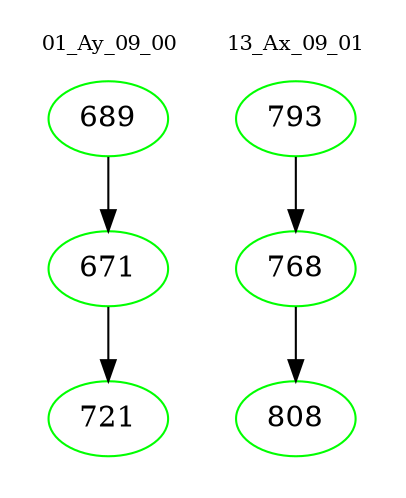 digraph{
subgraph cluster_0 {
color = white
label = "01_Ay_09_00";
fontsize=10;
T0_689 [label="689", color="green"]
T0_689 -> T0_671 [color="black"]
T0_671 [label="671", color="green"]
T0_671 -> T0_721 [color="black"]
T0_721 [label="721", color="green"]
}
subgraph cluster_1 {
color = white
label = "13_Ax_09_01";
fontsize=10;
T1_793 [label="793", color="green"]
T1_793 -> T1_768 [color="black"]
T1_768 [label="768", color="green"]
T1_768 -> T1_808 [color="black"]
T1_808 [label="808", color="green"]
}
}
